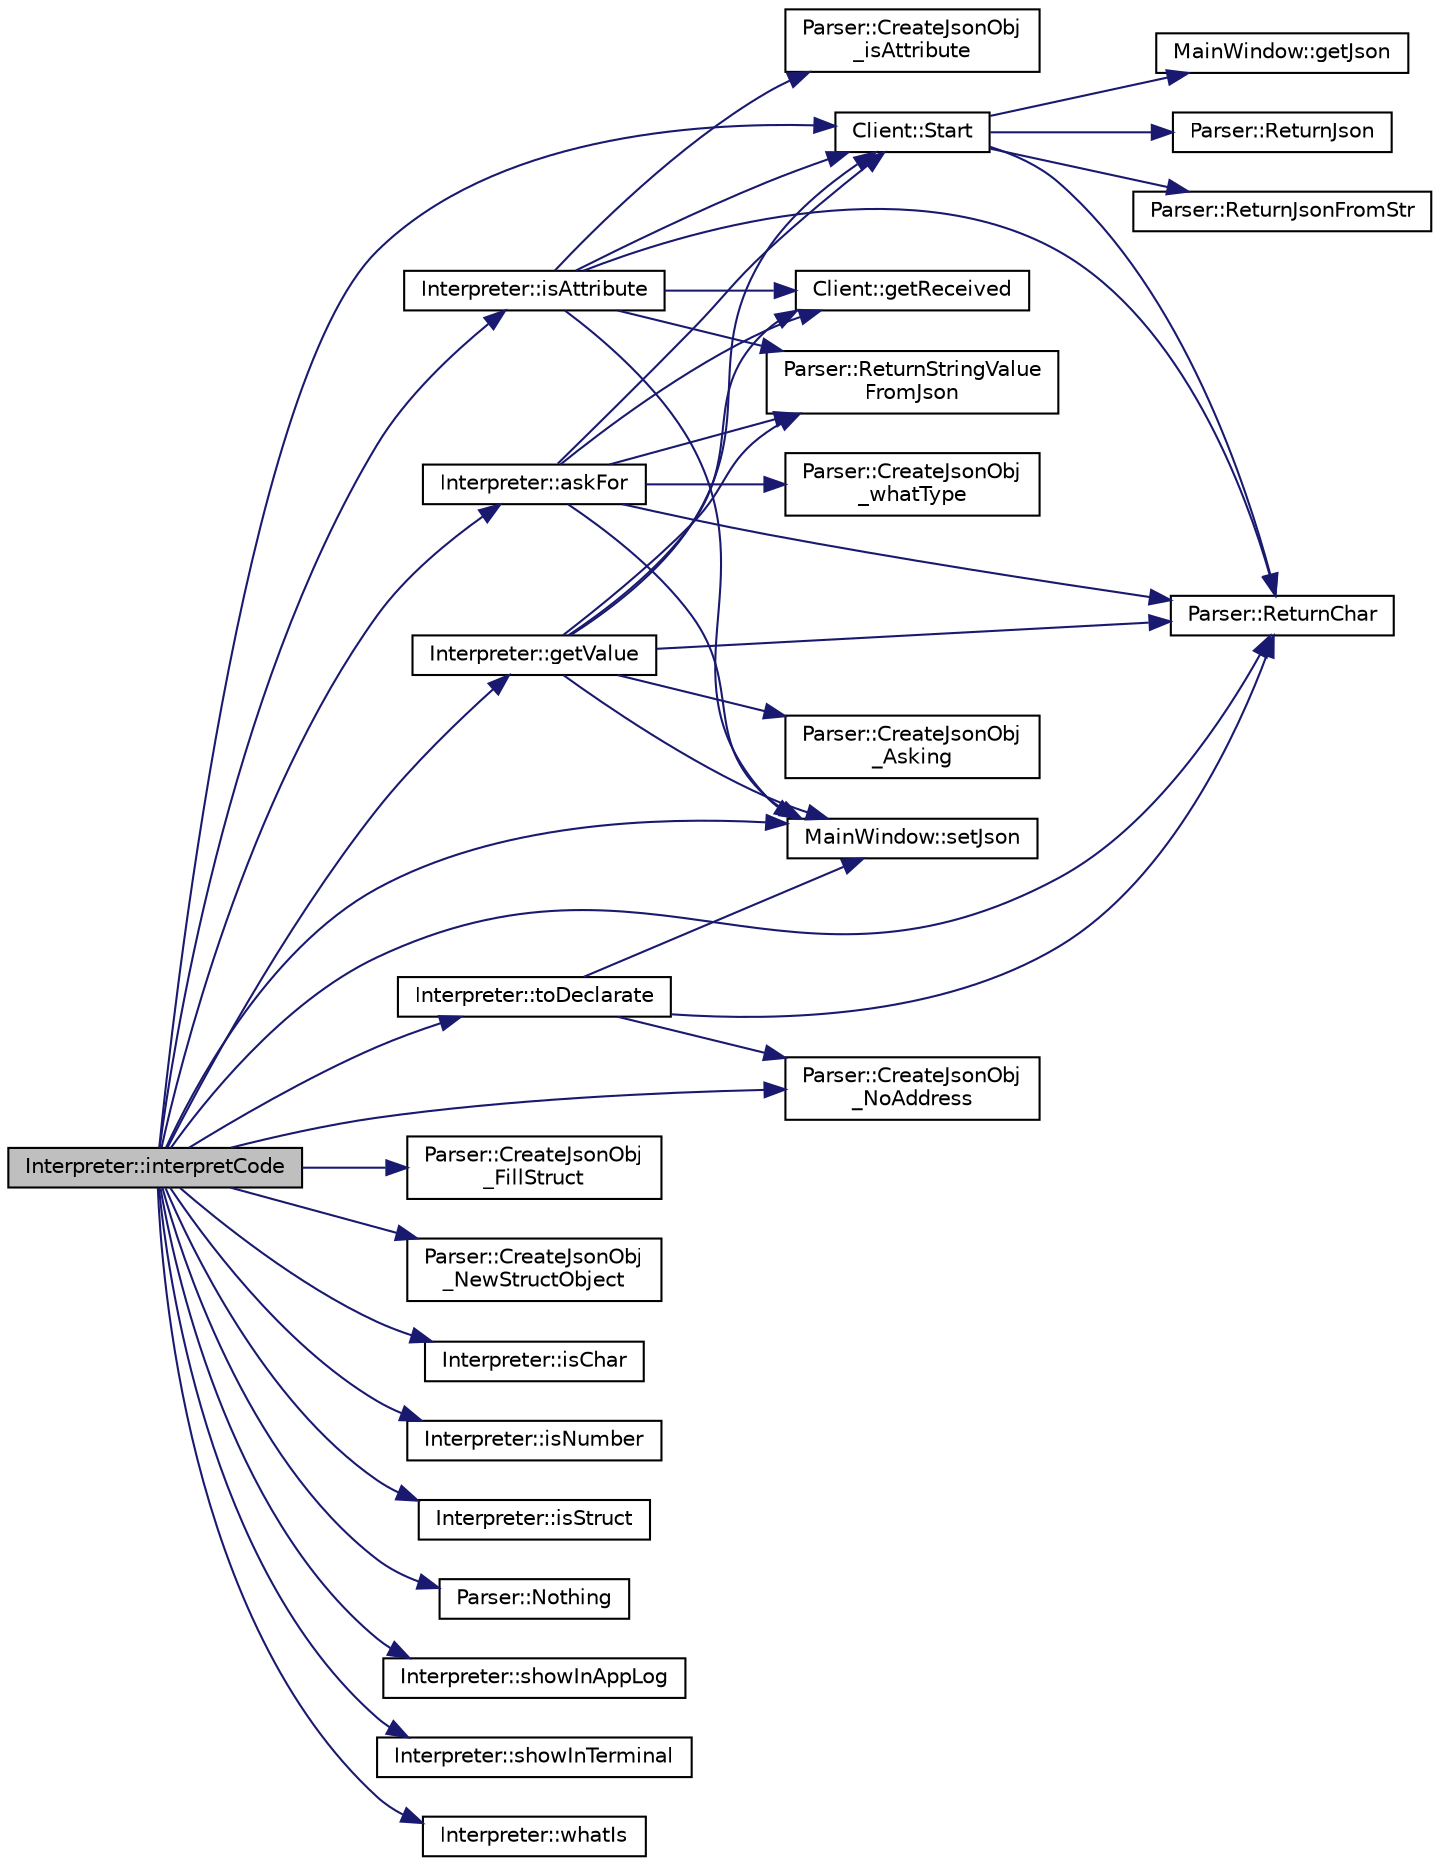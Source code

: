 digraph "Interpreter::interpretCode"
{
 // LATEX_PDF_SIZE
  edge [fontname="Helvetica",fontsize="10",labelfontname="Helvetica",labelfontsize="10"];
  node [fontname="Helvetica",fontsize="10",shape=record];
  rankdir="LR";
  Node1 [label="Interpreter::interpretCode",height=0.2,width=0.4,color="black", fillcolor="grey75", style="filled", fontcolor="black",tooltip="Es el método que permite interpretar el contenido del código escrito."];
  Node1 -> Node2 [color="midnightblue",fontsize="10",style="solid",fontname="Helvetica"];
  Node2 [label="Interpreter::askFor",height=0.2,width=0.4,color="black", fillcolor="white", style="filled",URL="$classInterpreter.html#ac7727438059aff2875c0c5e27c7e7f4a",tooltip="Le pregunta al servidor el tipo del dato introducido."];
  Node2 -> Node3 [color="midnightblue",fontsize="10",style="solid",fontname="Helvetica"];
  Node3 [label="Parser::CreateJsonObj\l_whatType",height=0.2,width=0.4,color="black", fillcolor="white", style="filled",URL="$classParser.html#a5fa2808a27e74f6c8c6d389542b25aef",tooltip="Se encarga de generar un QJsonDocument el cual le permitira al cliente solicitar de que tipo de dato ..."];
  Node2 -> Node4 [color="midnightblue",fontsize="10",style="solid",fontname="Helvetica"];
  Node4 [label="Client::getReceived",height=0.2,width=0.4,color="black", fillcolor="white", style="filled",URL="$classClient.html#aa37fbbbd1a4decdd7b7afaa9c5267adc",tooltip="Getter para la informacion que se obtiene del socket."];
  Node2 -> Node5 [color="midnightblue",fontsize="10",style="solid",fontname="Helvetica"];
  Node5 [label="Parser::ReturnChar",height=0.2,width=0.4,color="black", fillcolor="white", style="filled",URL="$classParser.html#a14c84fbe6631aae8f29fe69e8f1c7706",tooltip="Se encarga de convertir un QJsonDocument a un std::string."];
  Node2 -> Node6 [color="midnightblue",fontsize="10",style="solid",fontname="Helvetica"];
  Node6 [label="Parser::ReturnStringValue\lFromJson",height=0.2,width=0.4,color="black", fillcolor="white", style="filled",URL="$classParser.html#a5cd53f410523f743237e478db376ea33",tooltip="Se encarga de obtener un valor especifico de un QJsonDocument."];
  Node2 -> Node7 [color="midnightblue",fontsize="10",style="solid",fontname="Helvetica"];
  Node7 [label="MainWindow::setJson",height=0.2,width=0.4,color="black", fillcolor="white", style="filled",URL="$classMainWindow.html#acd42450c43dda772aa701522b54b2f26",tooltip="Permite a la ventana principal establecer un Json para enviar al servidor por medio del cliente."];
  Node2 -> Node8 [color="midnightblue",fontsize="10",style="solid",fontname="Helvetica"];
  Node8 [label="Client::Start",height=0.2,width=0.4,color="black", fillcolor="white", style="filled",URL="$classClient.html#a2afb2a726f71d81f8a0d35e84a547132",tooltip="Se encarga de levantar el socket y realizar la recepcion/envio de mensajes."];
  Node8 -> Node9 [color="midnightblue",fontsize="10",style="solid",fontname="Helvetica"];
  Node9 [label="MainWindow::getJson",height=0.2,width=0.4,color="black", fillcolor="white", style="filled",URL="$classMainWindow.html#ac78cc6535181641794b78f09c3d90c55",tooltip="Permite a la ventana principal obtener un Json para enviar al servidor por medio del cliente."];
  Node8 -> Node5 [color="midnightblue",fontsize="10",style="solid",fontname="Helvetica"];
  Node8 -> Node10 [color="midnightblue",fontsize="10",style="solid",fontname="Helvetica"];
  Node10 [label="Parser::ReturnJson",height=0.2,width=0.4,color="black", fillcolor="white", style="filled",URL="$classParser.html#a1998f6e94de23ab34fbe3b2bdf2cded4",tooltip="Se encarga de convertir un conjuto de chars en el QJsonDocumt."];
  Node8 -> Node11 [color="midnightblue",fontsize="10",style="solid",fontname="Helvetica"];
  Node11 [label="Parser::ReturnJsonFromStr",height=0.2,width=0.4,color="black", fillcolor="white", style="filled",URL="$classParser.html#ab6ed3164ec614ad75a7d6fd914b98dae",tooltip="Se encarga de convertir un std::string a un QJsonDocument."];
  Node1 -> Node12 [color="midnightblue",fontsize="10",style="solid",fontname="Helvetica"];
  Node12 [label="Parser::CreateJsonObj\l_FillStruct",height=0.2,width=0.4,color="black", fillcolor="white", style="filled",URL="$classParser.html#a1ce7fbbbda83aae459851a367d180360",tooltip="Se encarga de generar un QJsonDocument el cual se encargara de asignarle los valores especificos a lo..."];
  Node1 -> Node13 [color="midnightblue",fontsize="10",style="solid",fontname="Helvetica"];
  Node13 [label="Parser::CreateJsonObj\l_NewStructObject",height=0.2,width=0.4,color="black", fillcolor="white", style="filled",URL="$classParser.html#a9c3a73ebdf6aa10c7629b0913cbca8b4",tooltip="Se encarga de generar un QJsonDocument el cual el servidor utilizara para generar los espacios en mem..."];
  Node1 -> Node14 [color="midnightblue",fontsize="10",style="solid",fontname="Helvetica"];
  Node14 [label="Parser::CreateJsonObj\l_NoAddress",height=0.2,width=0.4,color="black", fillcolor="white", style="filled",URL="$classParser.html#af53736e35463c4d936a0a9f6bf030ab6",tooltip="Se encarga de generar un QJsonDocument el cual sera utilizado para cuando se desear agregar variables..."];
  Node1 -> Node15 [color="midnightblue",fontsize="10",style="solid",fontname="Helvetica"];
  Node15 [label="Interpreter::getValue",height=0.2,width=0.4,color="black", fillcolor="white", style="filled",URL="$classInterpreter.html#abe6f107b32c1875d3e0fd4306ef798f4",tooltip=" "];
  Node15 -> Node16 [color="midnightblue",fontsize="10",style="solid",fontname="Helvetica"];
  Node16 [label="Parser::CreateJsonObj\l_Asking",height=0.2,width=0.4,color="black", fillcolor="white", style="filled",URL="$classParser.html#a4e937049d783e07daf10526dd3934695",tooltip="Generar QJsonDocument el cual sera utilizado para cuando se solitice lo que contiene una variable."];
  Node15 -> Node4 [color="midnightblue",fontsize="10",style="solid",fontname="Helvetica"];
  Node15 -> Node5 [color="midnightblue",fontsize="10",style="solid",fontname="Helvetica"];
  Node15 -> Node6 [color="midnightblue",fontsize="10",style="solid",fontname="Helvetica"];
  Node15 -> Node7 [color="midnightblue",fontsize="10",style="solid",fontname="Helvetica"];
  Node15 -> Node8 [color="midnightblue",fontsize="10",style="solid",fontname="Helvetica"];
  Node1 -> Node17 [color="midnightblue",fontsize="10",style="solid",fontname="Helvetica"];
  Node17 [label="Interpreter::isAttribute",height=0.2,width=0.4,color="black", fillcolor="white", style="filled",URL="$classInterpreter.html#af468bd58dc872fc7cf1681ffd0633e49",tooltip="Permite determinar si una variable es atributo de una estructura."];
  Node17 -> Node18 [color="midnightblue",fontsize="10",style="solid",fontname="Helvetica"];
  Node18 [label="Parser::CreateJsonObj\l_isAttribute",height=0.2,width=0.4,color="black", fillcolor="white", style="filled",URL="$classParser.html#a4aa29cfde32ee36245da82ac5a11f126",tooltip="Genera un QJsonDocument que le preguntara al servidor si una variable es un atributo de un struct."];
  Node17 -> Node4 [color="midnightblue",fontsize="10",style="solid",fontname="Helvetica"];
  Node17 -> Node5 [color="midnightblue",fontsize="10",style="solid",fontname="Helvetica"];
  Node17 -> Node6 [color="midnightblue",fontsize="10",style="solid",fontname="Helvetica"];
  Node17 -> Node7 [color="midnightblue",fontsize="10",style="solid",fontname="Helvetica"];
  Node17 -> Node8 [color="midnightblue",fontsize="10",style="solid",fontname="Helvetica"];
  Node1 -> Node19 [color="midnightblue",fontsize="10",style="solid",fontname="Helvetica"];
  Node19 [label="Interpreter::isChar",height=0.2,width=0.4,color="black", fillcolor="white", style="filled",URL="$classInterpreter.html#adbf35c650f5ce8cf963f538c4edea2fc",tooltip="Método que permite determinar si una cadena de texto es un char."];
  Node1 -> Node20 [color="midnightblue",fontsize="10",style="solid",fontname="Helvetica"];
  Node20 [label="Interpreter::isNumber",height=0.2,width=0.4,color="black", fillcolor="white", style="filled",URL="$classInterpreter.html#a80220f0c9d29bf7a8d627eda099dc5c5",tooltip="Método que permite determinar si una cadena de texto es un número."];
  Node1 -> Node21 [color="midnightblue",fontsize="10",style="solid",fontname="Helvetica"];
  Node21 [label="Interpreter::isStruct",height=0.2,width=0.4,color="black", fillcolor="white", style="filled",URL="$classInterpreter.html#ac6eea1913fb2cd1e88c7645971cbd7ce",tooltip=" "];
  Node1 -> Node22 [color="midnightblue",fontsize="10",style="solid",fontname="Helvetica"];
  Node22 [label="Parser::Nothing",height=0.2,width=0.4,color="black", fillcolor="white", style="filled",URL="$classParser.html#a175a76a4539f2ce2707285e56ec09129",tooltip="Se encarga de generar un QJsonDocument el cual sera utilizado como un simple mensaje vacio que sera e..."];
  Node1 -> Node5 [color="midnightblue",fontsize="10",style="solid",fontname="Helvetica"];
  Node1 -> Node7 [color="midnightblue",fontsize="10",style="solid",fontname="Helvetica"];
  Node1 -> Node23 [color="midnightblue",fontsize="10",style="solid",fontname="Helvetica"];
  Node23 [label="Interpreter::showInAppLog",height=0.2,width=0.4,color="black", fillcolor="white", style="filled",URL="$classInterpreter.html#a8bfc93b33b4d607350d9e093960504a4",tooltip="Muestra un mensaje en el logger."];
  Node1 -> Node24 [color="midnightblue",fontsize="10",style="solid",fontname="Helvetica"];
  Node24 [label="Interpreter::showInTerminal",height=0.2,width=0.4,color="black", fillcolor="white", style="filled",URL="$classInterpreter.html#ae0646b4740920c9eccf8554321aa004e",tooltip="Muestra un mensaje en la terminal."];
  Node1 -> Node8 [color="midnightblue",fontsize="10",style="solid",fontname="Helvetica"];
  Node1 -> Node25 [color="midnightblue",fontsize="10",style="solid",fontname="Helvetica"];
  Node25 [label="Interpreter::toDeclarate",height=0.2,width=0.4,color="black", fillcolor="white", style="filled",URL="$classInterpreter.html#ab730fb0ff8bd335a2813635967087d72",tooltip="Permite decirle al servidor que declare variables al conocer sus datos."];
  Node25 -> Node14 [color="midnightblue",fontsize="10",style="solid",fontname="Helvetica"];
  Node25 -> Node5 [color="midnightblue",fontsize="10",style="solid",fontname="Helvetica"];
  Node25 -> Node7 [color="midnightblue",fontsize="10",style="solid",fontname="Helvetica"];
  Node1 -> Node26 [color="midnightblue",fontsize="10",style="solid",fontname="Helvetica"];
  Node26 [label="Interpreter::whatIs",height=0.2,width=0.4,color="black", fillcolor="white", style="filled",URL="$classInterpreter.html#ac5de30a19ad7d393e43092b33f40bb30",tooltip="Este método se encarga de comparar qué clase de cadena es la que está leyendo."];
}
